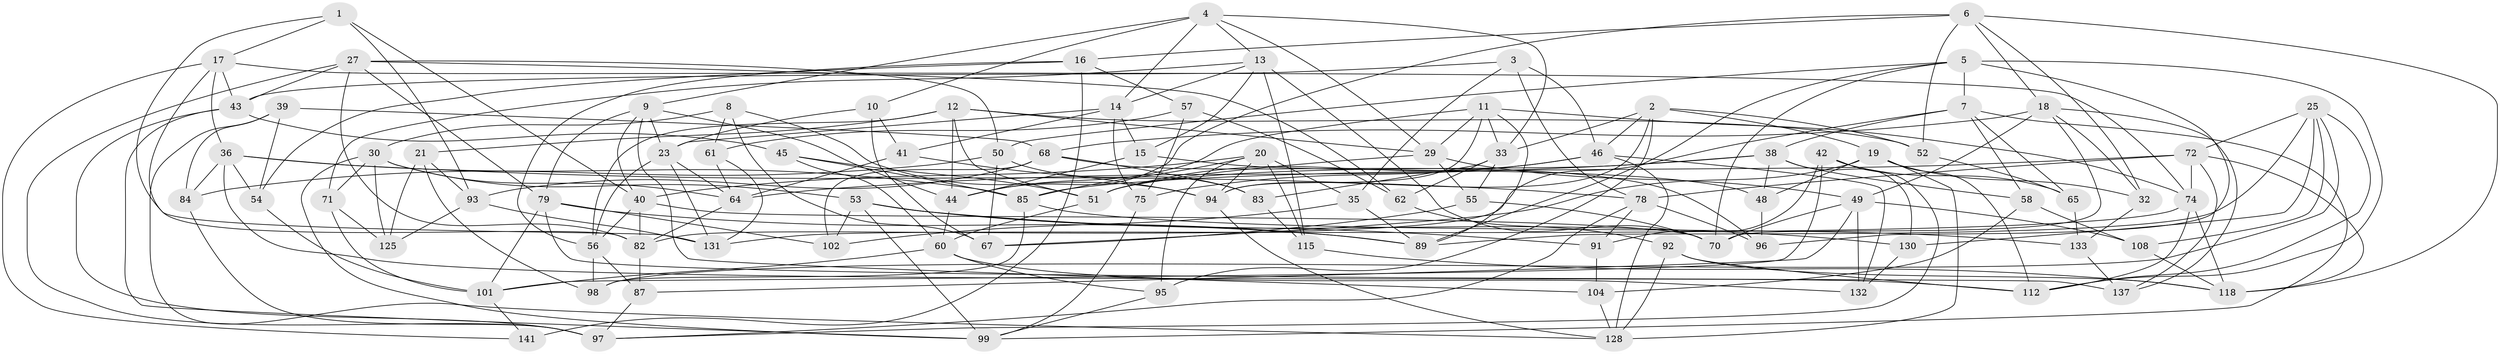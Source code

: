 // original degree distribution, {4: 1.0}
// Generated by graph-tools (version 1.1) at 2025/42/03/06/25 10:42:16]
// undirected, 94 vertices, 238 edges
graph export_dot {
graph [start="1"]
  node [color=gray90,style=filled];
  1;
  2 [super="+22"];
  3;
  4 [super="+86"];
  5 [super="+34"];
  6 [super="+66"];
  7 [super="+37"];
  8;
  9 [super="+145"];
  10;
  11 [super="+76"];
  12 [super="+47"];
  13 [super="+111"];
  14 [super="+26"];
  15;
  16 [super="+69"];
  17 [super="+28"];
  18 [super="+100"];
  19 [super="+123"];
  20 [super="+24"];
  21;
  23 [super="+88"];
  25 [super="+121"];
  27 [super="+81"];
  29 [super="+129"];
  30 [super="+31"];
  32;
  33 [super="+114"];
  35;
  36 [super="+147"];
  38 [super="+59"];
  39;
  40 [super="+90"];
  41;
  42;
  43 [super="+77"];
  44 [super="+144"];
  45;
  46 [super="+63"];
  48;
  49 [super="+113"];
  50 [super="+80"];
  51 [super="+122"];
  52;
  53 [super="+119"];
  54;
  55;
  56 [super="+103"];
  57;
  58;
  60 [super="+117"];
  61;
  62;
  64 [super="+105"];
  65;
  67 [super="+73"];
  68 [super="+140"];
  70 [super="+109"];
  71;
  72 [super="+126"];
  74 [super="+110"];
  75;
  78 [super="+116"];
  79 [super="+120"];
  82 [super="+142"];
  83;
  84;
  85 [super="+138"];
  87;
  89 [super="+106"];
  91;
  92;
  93 [super="+107"];
  94 [super="+127"];
  95;
  96;
  97 [super="+139"];
  98;
  99 [super="+136"];
  101 [super="+143"];
  102;
  104;
  108;
  112 [super="+124"];
  115;
  118 [super="+135"];
  125;
  128 [super="+134"];
  130;
  131 [super="+146"];
  132;
  133;
  137;
  141;
  1 -- 40;
  1 -- 17;
  1 -- 93;
  1 -- 131;
  2 -- 19;
  2 -- 95;
  2 -- 33;
  2 -- 52;
  2 -- 94;
  2 -- 46;
  3 -- 43;
  3 -- 35;
  3 -- 46;
  3 -- 78;
  4 -- 9;
  4 -- 10;
  4 -- 29;
  4 -- 13;
  4 -- 33;
  4 -- 14;
  5 -- 50;
  5 -- 112;
  5 -- 96;
  5 -- 70;
  5 -- 7;
  5 -- 89;
  6 -- 52;
  6 -- 118;
  6 -- 32;
  6 -- 16;
  6 -- 18;
  6 -- 44;
  7 -- 65;
  7 -- 58;
  7 -- 82;
  7 -- 99;
  7 -- 38;
  8 -- 94;
  8 -- 30;
  8 -- 67;
  8 -- 61;
  9 -- 79;
  9 -- 104;
  9 -- 44;
  9 -- 23;
  9 -- 40;
  10 -- 41;
  10 -- 67;
  10 -- 23;
  11 -- 94;
  11 -- 44;
  11 -- 74;
  11 -- 89;
  11 -- 33;
  11 -- 29;
  12 -- 51;
  12 -- 21;
  12 -- 56;
  12 -- 44;
  12 -- 52;
  12 -- 29;
  13 -- 115;
  13 -- 71;
  13 -- 14;
  13 -- 15;
  13 -- 70;
  14 -- 75;
  14 -- 15;
  14 -- 41;
  14 -- 23;
  15 -- 44;
  15 -- 48;
  16 -- 141 [weight=2];
  16 -- 56;
  16 -- 57;
  16 -- 54;
  17 -- 141;
  17 -- 82;
  17 -- 74;
  17 -- 43;
  17 -- 36;
  18 -- 70;
  18 -- 32;
  18 -- 68;
  18 -- 49;
  18 -- 137;
  19 -- 67;
  19 -- 128;
  19 -- 48;
  19 -- 32;
  19 -- 112;
  20 -- 40;
  20 -- 95;
  20 -- 115;
  20 -- 35;
  20 -- 85;
  20 -- 94;
  21 -- 125;
  21 -- 93;
  21 -- 98;
  23 -- 56;
  23 -- 131;
  23 -- 64;
  25 -- 98;
  25 -- 72;
  25 -- 130;
  25 -- 108;
  25 -- 112;
  25 -- 89;
  27 -- 97;
  27 -- 79;
  27 -- 50;
  27 -- 82;
  27 -- 62;
  27 -- 43;
  29 -- 55;
  29 -- 49;
  29 -- 51;
  30 -- 125;
  30 -- 64;
  30 -- 99;
  30 -- 71;
  30 -- 53;
  32 -- 133;
  33 -- 62;
  33 -- 55;
  33 -- 83;
  35 -- 102;
  35 -- 89;
  36 -- 54;
  36 -- 112;
  36 -- 85;
  36 -- 78;
  36 -- 84;
  38 -- 51;
  38 -- 58;
  38 -- 130;
  38 -- 48;
  38 -- 64;
  39 -- 54;
  39 -- 84;
  39 -- 128;
  39 -- 68;
  40 -- 56;
  40 -- 82;
  40 -- 70;
  41 -- 64;
  41 -- 94;
  42 -- 97;
  42 -- 91;
  42 -- 65;
  42 -- 101;
  43 -- 99;
  43 -- 45;
  43 -- 97;
  44 -- 60;
  45 -- 51;
  45 -- 85;
  45 -- 60;
  46 -- 75;
  46 -- 128;
  46 -- 51;
  46 -- 132;
  48 -- 96;
  49 -- 70;
  49 -- 132;
  49 -- 108;
  49 -- 87;
  50 -- 67 [weight=2];
  50 -- 83;
  50 -- 84;
  51 -- 60;
  52 -- 65;
  53 -- 91;
  53 -- 99;
  53 -- 130;
  53 -- 102;
  53 -- 89;
  54 -- 101;
  55 -- 67;
  55 -- 70;
  56 -- 98;
  56 -- 87;
  57 -- 61;
  57 -- 75;
  57 -- 62;
  58 -- 108;
  58 -- 104;
  60 -- 101;
  60 -- 132;
  60 -- 95;
  61 -- 64;
  61 -- 131;
  62 -- 92;
  64 -- 82;
  65 -- 133;
  68 -- 102;
  68 -- 96;
  68 -- 83;
  68 -- 93;
  71 -- 125;
  71 -- 101;
  72 -- 118;
  72 -- 85;
  72 -- 137;
  72 -- 74;
  72 -- 78;
  74 -- 118;
  74 -- 112;
  74 -- 131;
  75 -- 99;
  78 -- 96;
  78 -- 91;
  78 -- 97;
  79 -- 102;
  79 -- 101;
  79 -- 137;
  79 -- 89;
  82 -- 87;
  83 -- 115;
  84 -- 97;
  85 -- 133;
  85 -- 98;
  87 -- 97;
  91 -- 104;
  92 -- 112;
  92 -- 128;
  92 -- 118;
  93 -- 125;
  93 -- 131 [weight=2];
  94 -- 128;
  95 -- 99;
  101 -- 141;
  104 -- 128;
  108 -- 118;
  115 -- 118;
  130 -- 132;
  133 -- 137;
}
